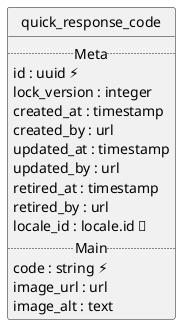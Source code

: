 @startuml uml
skinparam monochrome true
skinparam linetype ortho
hide circle

entity quick_response_code {
  .. Meta ..
  id : uuid ⚡
  lock_version : integer
  created_at : timestamp
  created_by : url
  updated_at : timestamp
  updated_by : url
  retired_at : timestamp
  retired_by : url
  locale_id : locale.id 🔑
  .. Main ..
  code : string ⚡
  image_url : url
  image_alt : text
}

@enduml
